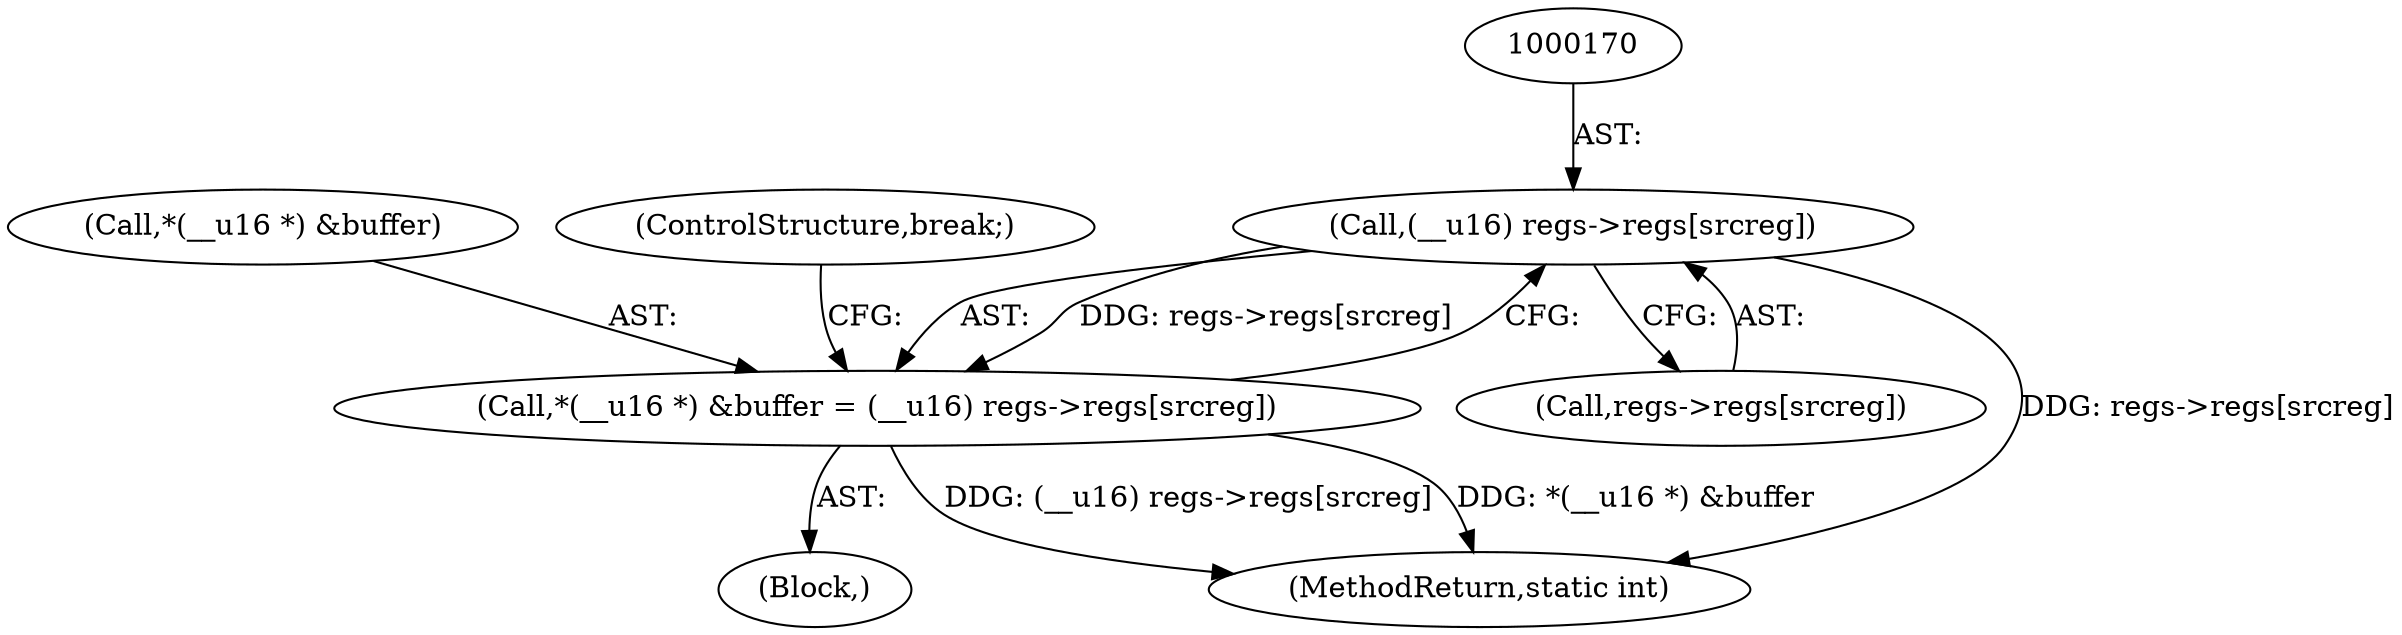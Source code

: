 digraph "0_linux_a8b0ca17b80e92faab46ee7179ba9e99ccb61233_27@array" {
"1000169" [label="(Call,(__u16) regs->regs[srcreg])"];
"1000163" [label="(Call,*(__u16 *) &buffer = (__u16) regs->regs[srcreg])"];
"1000164" [label="(Call,*(__u16 *) &buffer)"];
"1000163" [label="(Call,*(__u16 *) &buffer = (__u16) regs->regs[srcreg])"];
"1000171" [label="(Call,regs->regs[srcreg])"];
"1000169" [label="(Call,(__u16) regs->regs[srcreg])"];
"1000161" [label="(Block,)"];
"1000263" [label="(MethodReturn,static int)"];
"1000176" [label="(ControlStructure,break;)"];
"1000169" -> "1000163"  [label="AST: "];
"1000169" -> "1000171"  [label="CFG: "];
"1000170" -> "1000169"  [label="AST: "];
"1000171" -> "1000169"  [label="AST: "];
"1000163" -> "1000169"  [label="CFG: "];
"1000169" -> "1000263"  [label="DDG: regs->regs[srcreg]"];
"1000169" -> "1000163"  [label="DDG: regs->regs[srcreg]"];
"1000163" -> "1000161"  [label="AST: "];
"1000164" -> "1000163"  [label="AST: "];
"1000176" -> "1000163"  [label="CFG: "];
"1000163" -> "1000263"  [label="DDG: (__u16) regs->regs[srcreg]"];
"1000163" -> "1000263"  [label="DDG: *(__u16 *) &buffer"];
}
